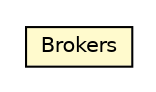 #!/usr/local/bin/dot
#
# Class diagram 
# Generated by UMLGraph version R5_6-24-gf6e263 (http://www.umlgraph.org/)
#

digraph G {
	edge [fontname="Helvetica",fontsize=10,labelfontname="Helvetica",labelfontsize=10];
	node [fontname="Helvetica",fontsize=10,shape=plaintext];
	nodesep=0.25;
	ranksep=0.5;
	// org.universAAL.middleware.interfaces.mpa.model.Brokers
	c137644 [label=<<table title="org.universAAL.middleware.interfaces.mpa.model.Brokers" border="0" cellborder="1" cellspacing="0" cellpadding="2" port="p" bgcolor="lemonChiffon" href="./Brokers.html">
		<tr><td><table border="0" cellspacing="0" cellpadding="1">
<tr><td align="center" balign="center"> Brokers </td></tr>
		</table></td></tr>
		</table>>, URL="./Brokers.html", fontname="Helvetica", fontcolor="black", fontsize=10.0];
}

